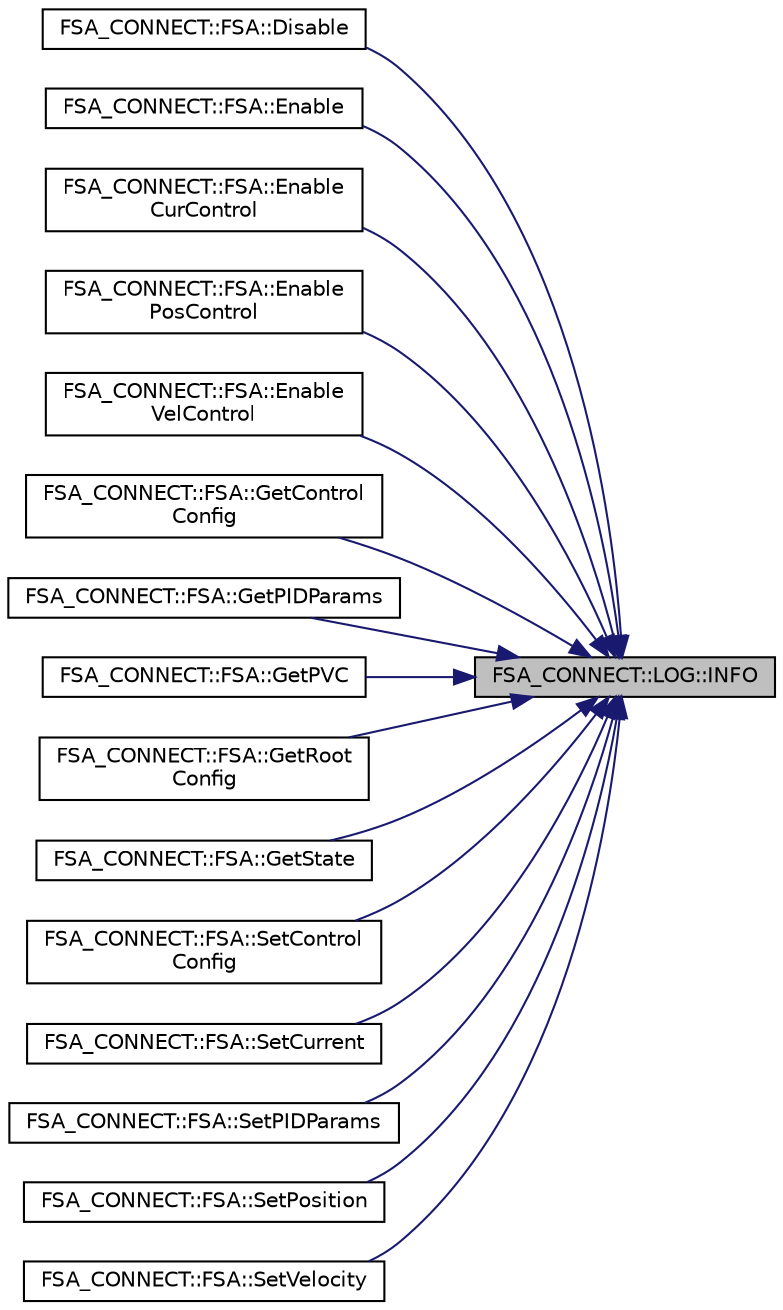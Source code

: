 digraph "FSA_CONNECT::LOG::INFO"
{
 // LATEX_PDF_SIZE
  edge [fontname="Helvetica",fontsize="10",labelfontname="Helvetica",labelfontsize="10"];
  node [fontname="Helvetica",fontsize="10",shape=record];
  rankdir="RL";
  Node1 [label="FSA_CONNECT::LOG::INFO",height=0.2,width=0.4,color="black", fillcolor="grey75", style="filled", fontcolor="black",tooltip=" "];
  Node1 -> Node2 [dir="back",color="midnightblue",fontsize="10",style="solid",fontname="Helvetica"];
  Node2 [label="FSA_CONNECT::FSA::Disable",height=0.2,width=0.4,color="black", fillcolor="white", style="filled",URL="$class_f_s_a___c_o_n_n_e_c_t_1_1_f_s_a.html#a1f1dd5d0378b9b8633288b7b938a0150",tooltip="servo off"];
  Node1 -> Node3 [dir="back",color="midnightblue",fontsize="10",style="solid",fontname="Helvetica"];
  Node3 [label="FSA_CONNECT::FSA::Enable",height=0.2,width=0.4,color="black", fillcolor="white", style="filled",URL="$class_f_s_a___c_o_n_n_e_c_t_1_1_f_s_a.html#a4504d1beae25952f5c1988763b0ed67e",tooltip="servo on"];
  Node1 -> Node4 [dir="back",color="midnightblue",fontsize="10",style="solid",fontname="Helvetica"];
  Node4 [label="FSA_CONNECT::FSA::Enable\lCurControl",height=0.2,width=0.4,color="black", fillcolor="white", style="filled",URL="$class_f_s_a___c_o_n_n_e_c_t_1_1_f_s_a.html#af9d0b94024fb168d91b71f4590a0f248",tooltip="set operation of mode : CURRENT_CLOSE_LOOP_CONTROL"];
  Node1 -> Node5 [dir="back",color="midnightblue",fontsize="10",style="solid",fontname="Helvetica"];
  Node5 [label="FSA_CONNECT::FSA::Enable\lPosControl",height=0.2,width=0.4,color="black", fillcolor="white", style="filled",URL="$class_f_s_a___c_o_n_n_e_c_t_1_1_f_s_a.html#ab7ec45eda43299d0d370c9ec05ae8816",tooltip="set operation of mode : POSITION CONTROL"];
  Node1 -> Node6 [dir="back",color="midnightblue",fontsize="10",style="solid",fontname="Helvetica"];
  Node6 [label="FSA_CONNECT::FSA::Enable\lVelControl",height=0.2,width=0.4,color="black", fillcolor="white", style="filled",URL="$class_f_s_a___c_o_n_n_e_c_t_1_1_f_s_a.html#afacbd6461e3a71fb1b7ad99214e88787",tooltip="set operation of mode : VELOCITY CONTROL"];
  Node1 -> Node7 [dir="back",color="midnightblue",fontsize="10",style="solid",fontname="Helvetica"];
  Node7 [label="FSA_CONNECT::FSA::GetControl\lConfig",height=0.2,width=0.4,color="black", fillcolor="white", style="filled",URL="$class_f_s_a___c_o_n_n_e_c_t_1_1_f_s_a.html#af4a8d4cd1d44100743e03a925148c3ef",tooltip="read control config now"];
  Node1 -> Node8 [dir="back",color="midnightblue",fontsize="10",style="solid",fontname="Helvetica"];
  Node8 [label="FSA_CONNECT::FSA::GetPIDParams",height=0.2,width=0.4,color="black", fillcolor="white", style="filled",URL="$class_f_s_a___c_o_n_n_e_c_t_1_1_f_s_a.html#ae6c03193f591396081659d0579c43ce7",tooltip="read pid params now"];
  Node1 -> Node9 [dir="back",color="midnightblue",fontsize="10",style="solid",fontname="Helvetica"];
  Node9 [label="FSA_CONNECT::FSA::GetPVC",height=0.2,width=0.4,color="black", fillcolor="white", style="filled",URL="$class_f_s_a___c_o_n_n_e_c_t_1_1_f_s_a.html#ad87c43496df678b235be82b59825c57f",tooltip="read actual position, velocity, current from motor drive"];
  Node1 -> Node10 [dir="back",color="midnightblue",fontsize="10",style="solid",fontname="Helvetica"];
  Node10 [label="FSA_CONNECT::FSA::GetRoot\lConfig",height=0.2,width=0.4,color="black", fillcolor="white", style="filled",URL="$class_f_s_a___c_o_n_n_e_c_t_1_1_f_s_a.html#a6a63991fdfeabd66135ac9b3b195e00c",tooltip="get motor attribute ,which saved in motor drives, you can get some root config such as hardware versi..."];
  Node1 -> Node11 [dir="back",color="midnightblue",fontsize="10",style="solid",fontname="Helvetica"];
  Node11 [label="FSA_CONNECT::FSA::GetState",height=0.2,width=0.4,color="black", fillcolor="white", style="filled",URL="$class_f_s_a___c_o_n_n_e_c_t_1_1_f_s_a.html#a91e33f801478d9939bb15fc751e07468",tooltip="get motor state"];
  Node1 -> Node12 [dir="back",color="midnightblue",fontsize="10",style="solid",fontname="Helvetica"];
  Node12 [label="FSA_CONNECT::FSA::SetControl\lConfig",height=0.2,width=0.4,color="black", fillcolor="white", style="filled",URL="$class_f_s_a___c_o_n_n_e_c_t_1_1_f_s_a.html#adefb5281d6212f336f9da517c36e77f0",tooltip="set motor config"];
  Node1 -> Node13 [dir="back",color="midnightblue",fontsize="10",style="solid",fontname="Helvetica"];
  Node13 [label="FSA_CONNECT::FSA::SetCurrent",height=0.2,width=0.4,color="black", fillcolor="white", style="filled",URL="$class_f_s_a___c_o_n_n_e_c_t_1_1_f_s_a.html#aad5496dc1775f81dd2dbe3923d4eff1c",tooltip="send ideal current order"];
  Node1 -> Node14 [dir="back",color="midnightblue",fontsize="10",style="solid",fontname="Helvetica"];
  Node14 [label="FSA_CONNECT::FSA::SetPIDParams",height=0.2,width=0.4,color="black", fillcolor="white", style="filled",URL="$class_f_s_a___c_o_n_n_e_c_t_1_1_f_s_a.html#a7745d910854138f0de015484e13faef3",tooltip="set PID paraments"];
  Node1 -> Node15 [dir="back",color="midnightblue",fontsize="10",style="solid",fontname="Helvetica"];
  Node15 [label="FSA_CONNECT::FSA::SetPosition",height=0.2,width=0.4,color="black", fillcolor="white", style="filled",URL="$class_f_s_a___c_o_n_n_e_c_t_1_1_f_s_a.html#a119e29c0a951954368e9271730df9211",tooltip="send ideal position order"];
  Node1 -> Node16 [dir="back",color="midnightblue",fontsize="10",style="solid",fontname="Helvetica"];
  Node16 [label="FSA_CONNECT::FSA::SetVelocity",height=0.2,width=0.4,color="black", fillcolor="white", style="filled",URL="$class_f_s_a___c_o_n_n_e_c_t_1_1_f_s_a.html#a0fe30e578fc7f9041e555d6a6cdbb545",tooltip="send ideal velocity order"];
}
